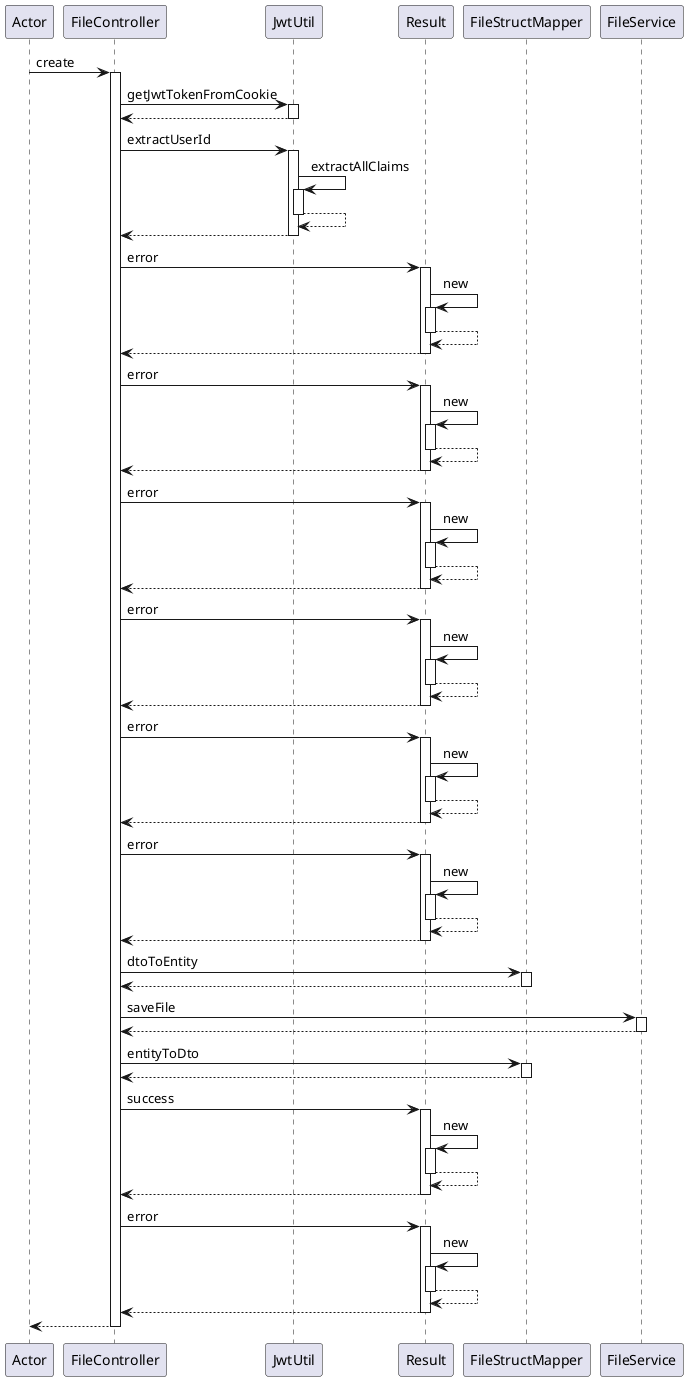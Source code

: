 @startuml
participant Actor
Actor -> FileController : create
activate FileController
FileController -> JwtUtil : getJwtTokenFromCookie
activate JwtUtil
JwtUtil --> FileController
deactivate JwtUtil
FileController -> JwtUtil : extractUserId
activate JwtUtil
JwtUtil -> JwtUtil : extractAllClaims
activate JwtUtil
JwtUtil --> JwtUtil
deactivate JwtUtil
JwtUtil --> FileController
deactivate JwtUtil
FileController -> Result : error
activate Result
Result -> Result : new
activate Result
Result --> Result
deactivate Result
Result --> FileController
deactivate Result
FileController -> Result : error
activate Result
Result -> Result : new
activate Result
Result --> Result
deactivate Result
Result --> FileController
deactivate Result
FileController -> Result : error
activate Result
Result -> Result : new
activate Result
Result --> Result
deactivate Result
Result --> FileController
deactivate Result
FileController -> Result : error
activate Result
Result -> Result : new
activate Result
Result --> Result
deactivate Result
Result --> FileController
deactivate Result
FileController -> Result : error
activate Result
Result -> Result : new
activate Result
Result --> Result
deactivate Result
Result --> FileController
deactivate Result
FileController -> Result : error
activate Result
Result -> Result : new
activate Result
Result --> Result
deactivate Result
Result --> FileController
deactivate Result
FileController -> FileStructMapper : dtoToEntity
activate FileStructMapper
FileStructMapper --> FileController
deactivate FileStructMapper
FileController -> FileService : saveFile
activate FileService
FileService --> FileController
deactivate FileService
FileController -> FileStructMapper : entityToDto
activate FileStructMapper
FileStructMapper --> FileController
deactivate FileStructMapper
FileController -> Result : success
activate Result
Result -> Result : new
activate Result
Result --> Result
deactivate Result
Result --> FileController
deactivate Result
FileController -> Result : error
activate Result
Result -> Result : new
activate Result
Result --> Result
deactivate Result
Result --> FileController
deactivate Result
return
@enduml